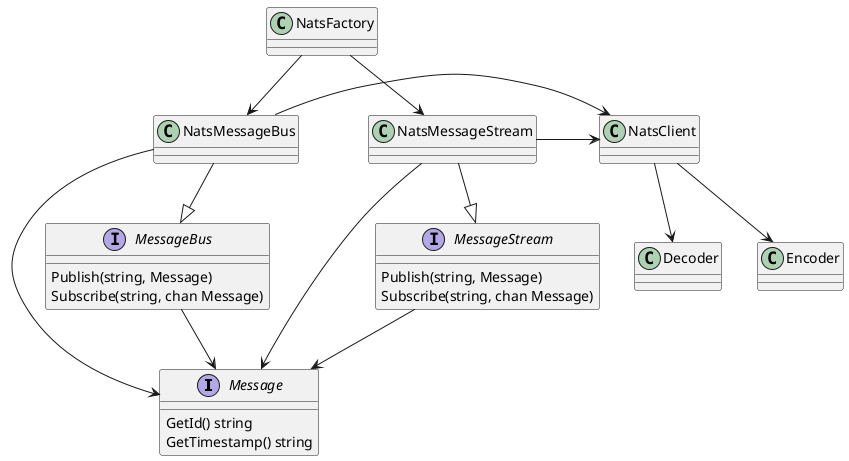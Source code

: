 @startuml

interface Message {
    GetId() string
    GetTimestamp() string
}

interface MessageBus {
    Publish(string, Message)
    Subscribe(string, chan Message)
}

interface MessageStream {
    Publish(string, Message)
    Subscribe(string, chan Message)
}

class Decoder {
}

class Encoder {
}

class NatsMessageBus {
}

class NatsMessageStream {
}

class NatsClient {
}

class NatsFactory {
}

NatsFactory --> NatsMessageBus
NatsFactory --> NatsMessageStream

MessageBus --> Message
MessageStream --> Message

NatsMessageBus --|> MessageBus
NatsMessageBus --> Message
NatsMessageBus -> NatsClient

NatsMessageStream --> Message
NatsMessageStream --|> MessageStream
NatsMessageStream -> NatsClient

NatsClient --> Encoder
NatsClient --> Decoder

@enduml
